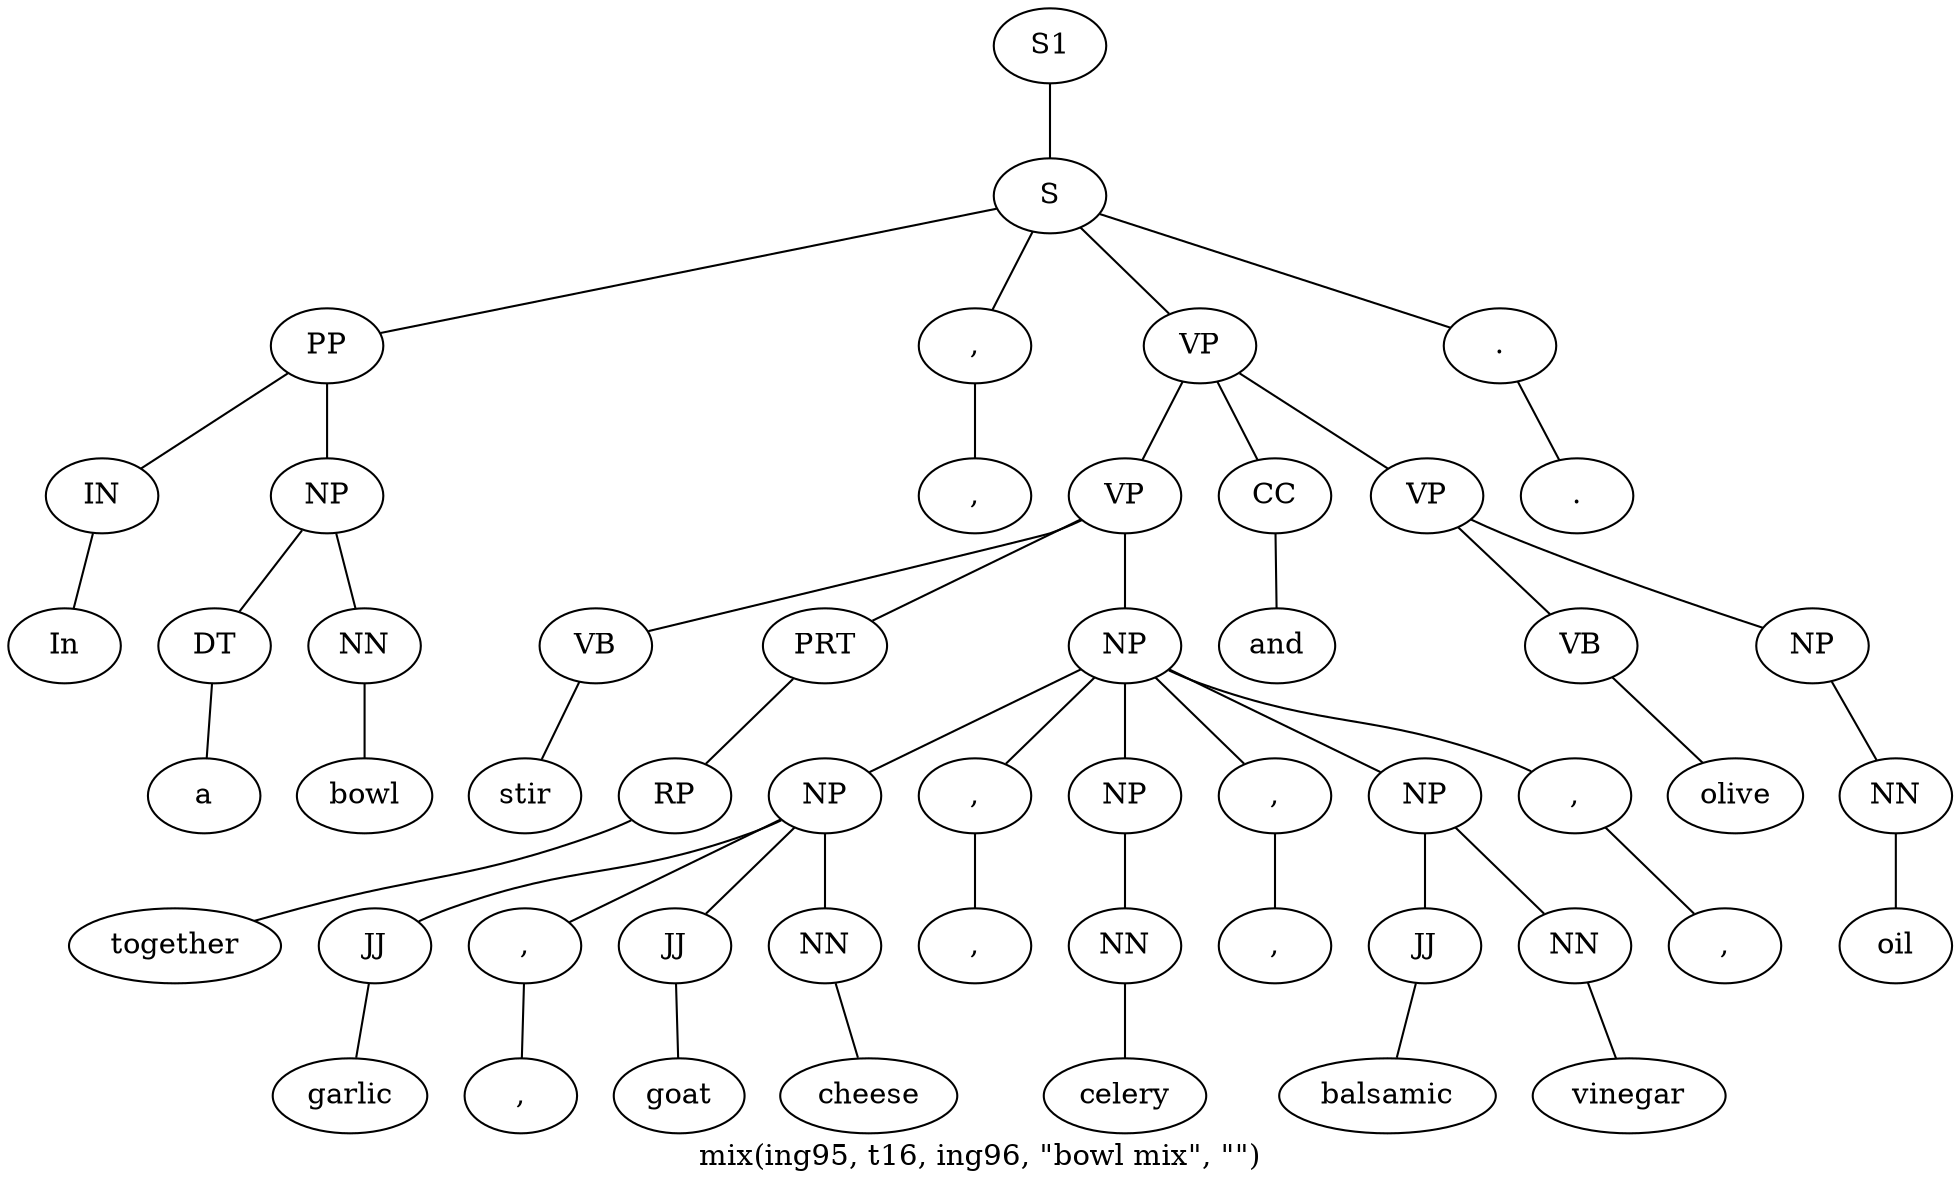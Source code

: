 graph SyntaxGraph {
	label = "mix(ing95, t16, ing96, \"bowl mix\", \"\")";
	Node0 [label="S1"];
	Node1 [label="S"];
	Node2 [label="PP"];
	Node3 [label="IN"];
	Node4 [label="In"];
	Node5 [label="NP"];
	Node6 [label="DT"];
	Node7 [label="a"];
	Node8 [label="NN"];
	Node9 [label="bowl"];
	Node10 [label=","];
	Node11 [label=","];
	Node12 [label="VP"];
	Node13 [label="VP"];
	Node14 [label="VB"];
	Node15 [label="stir"];
	Node16 [label="PRT"];
	Node17 [label="RP"];
	Node18 [label="together"];
	Node19 [label="NP"];
	Node20 [label="NP"];
	Node21 [label="JJ"];
	Node22 [label="garlic"];
	Node23 [label=","];
	Node24 [label=","];
	Node25 [label="JJ"];
	Node26 [label="goat"];
	Node27 [label="NN"];
	Node28 [label="cheese"];
	Node29 [label=","];
	Node30 [label=","];
	Node31 [label="NP"];
	Node32 [label="NN"];
	Node33 [label="celery"];
	Node34 [label=","];
	Node35 [label=","];
	Node36 [label="NP"];
	Node37 [label="JJ"];
	Node38 [label="balsamic"];
	Node39 [label="NN"];
	Node40 [label="vinegar"];
	Node41 [label=","];
	Node42 [label=","];
	Node43 [label="CC"];
	Node44 [label="and"];
	Node45 [label="VP"];
	Node46 [label="VB"];
	Node47 [label="olive"];
	Node48 [label="NP"];
	Node49 [label="NN"];
	Node50 [label="oil"];
	Node51 [label="."];
	Node52 [label="."];

	Node0 -- Node1;
	Node1 -- Node2;
	Node1 -- Node10;
	Node1 -- Node12;
	Node1 -- Node51;
	Node2 -- Node3;
	Node2 -- Node5;
	Node3 -- Node4;
	Node5 -- Node6;
	Node5 -- Node8;
	Node6 -- Node7;
	Node8 -- Node9;
	Node10 -- Node11;
	Node12 -- Node13;
	Node12 -- Node43;
	Node12 -- Node45;
	Node13 -- Node14;
	Node13 -- Node16;
	Node13 -- Node19;
	Node14 -- Node15;
	Node16 -- Node17;
	Node17 -- Node18;
	Node19 -- Node20;
	Node19 -- Node29;
	Node19 -- Node31;
	Node19 -- Node34;
	Node19 -- Node36;
	Node19 -- Node41;
	Node20 -- Node21;
	Node20 -- Node23;
	Node20 -- Node25;
	Node20 -- Node27;
	Node21 -- Node22;
	Node23 -- Node24;
	Node25 -- Node26;
	Node27 -- Node28;
	Node29 -- Node30;
	Node31 -- Node32;
	Node32 -- Node33;
	Node34 -- Node35;
	Node36 -- Node37;
	Node36 -- Node39;
	Node37 -- Node38;
	Node39 -- Node40;
	Node41 -- Node42;
	Node43 -- Node44;
	Node45 -- Node46;
	Node45 -- Node48;
	Node46 -- Node47;
	Node48 -- Node49;
	Node49 -- Node50;
	Node51 -- Node52;
}